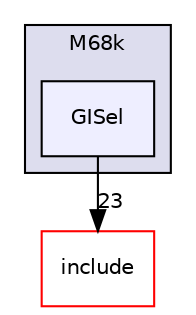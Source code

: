 digraph "lib/Target/M68k/GISel" {
  bgcolor=transparent;
  compound=true
  node [ fontsize="10", fontname="Helvetica"];
  edge [ labelfontsize="10", labelfontname="Helvetica"];
  subgraph clusterdir_75be98d036773b3a0c8f79f20c9e218b {
    graph [ bgcolor="#ddddee", pencolor="black", label="M68k" fontname="Helvetica", fontsize="10", URL="dir_75be98d036773b3a0c8f79f20c9e218b.html"]
  dir_d213b0662d0673d426544834c1b311b6 [shape=box, label="GISel", style="filled", fillcolor="#eeeeff", pencolor="black", URL="dir_d213b0662d0673d426544834c1b311b6.html"];
  }
  dir_d44c64559bbebec7f509842c48db8b23 [shape=box label="include" color="red" URL="dir_d44c64559bbebec7f509842c48db8b23.html"];
  dir_d213b0662d0673d426544834c1b311b6->dir_d44c64559bbebec7f509842c48db8b23 [headlabel="23", labeldistance=1.5 headhref="dir_000335_000001.html"];
}

